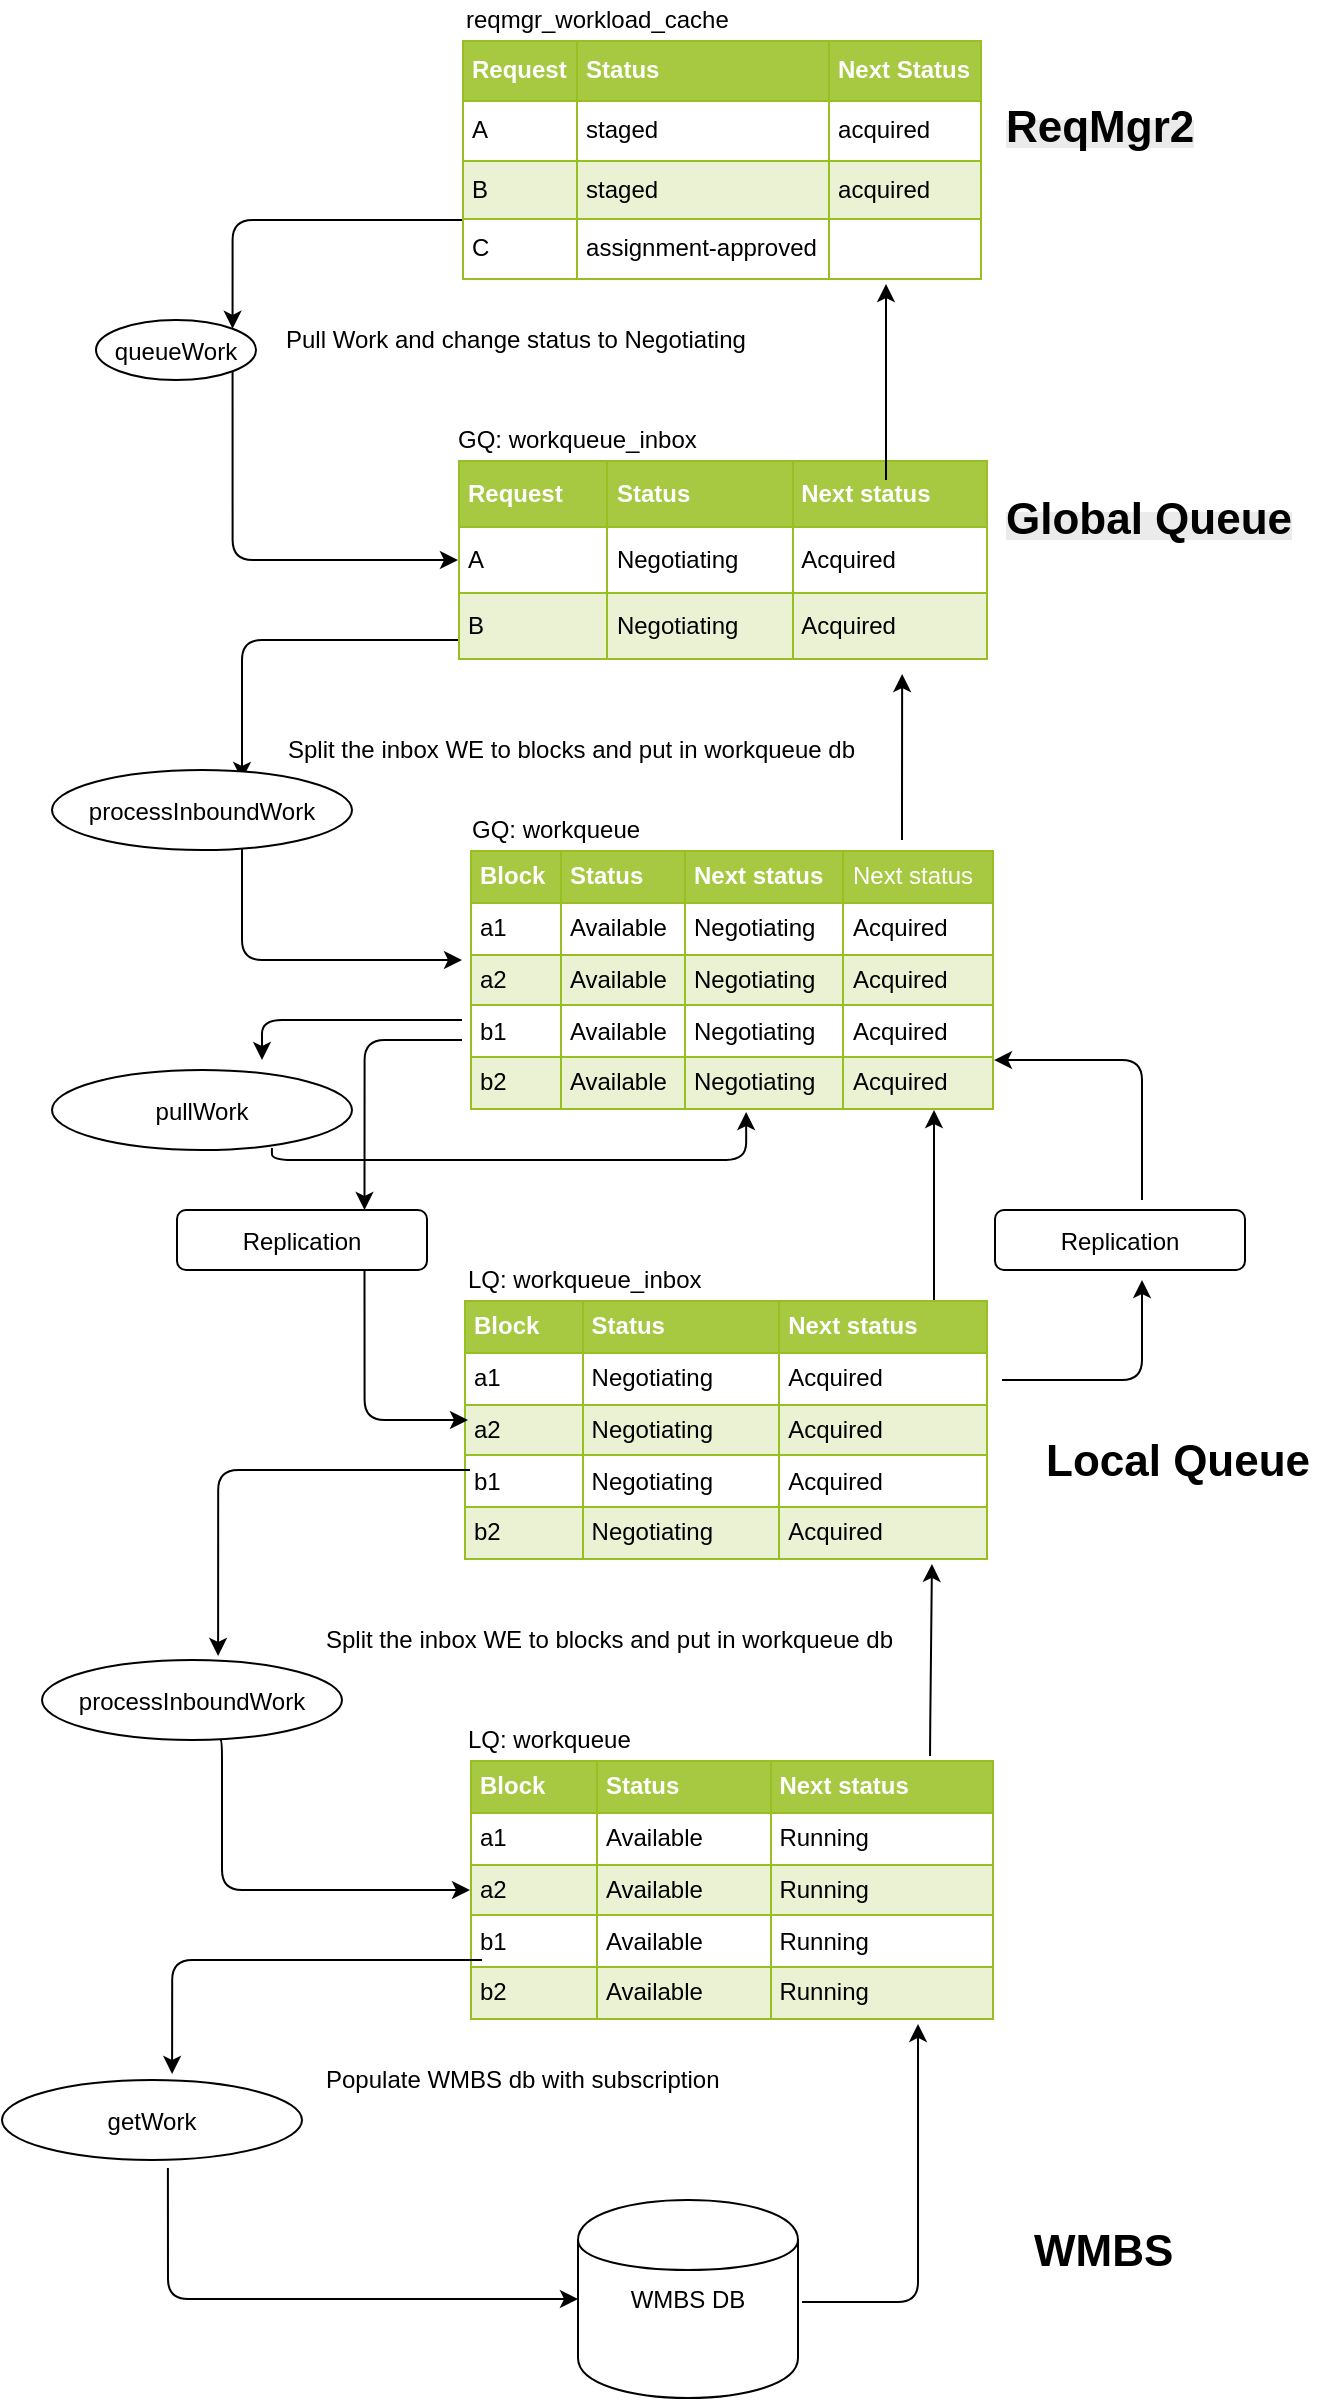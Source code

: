 <mxfile version="24.0.4" type="device">
  <diagram id="N3iNR9u21cmziUtGoRfO" name="Page-1">
    <mxGraphModel dx="1194" dy="601" grid="1" gridSize="10" guides="1" tooltips="1" connect="1" arrows="1" fold="1" page="1" pageScale="1" pageWidth="826" pageHeight="1169" background="#ffffff" math="0" shadow="0">
      <root>
        <mxCell id="0" />
        <mxCell id="1" parent="0" />
        <object label="&lt;table border=&quot;1&quot; width=&quot;100%&quot; cellpadding=&quot;4&quot; style=&quot;width: 100% ; height: 100% ; border-collapse: collapse&quot;&gt;&lt;tbody&gt;&lt;tr style=&quot;background-color: #a7c942 ; color: #ffffff ; border: 1px solid #98bf21&quot;&gt;&lt;th align=&quot;left&quot;&gt;Request&lt;/th&gt;&lt;th align=&quot;left&quot;&gt;Status&lt;/th&gt;&lt;th align=&quot;left&quot;&gt;Next Status&lt;/th&gt;&lt;/tr&gt;&lt;tr style=&quot;border: 1px solid #98bf21&quot;&gt;&lt;td&gt;A&lt;/td&gt;&lt;td&gt;staged&lt;/td&gt;&lt;td&gt;acquired&lt;/td&gt;&lt;/tr&gt;&lt;tr style=&quot;background-color: #eaf2d3 ; border: 1px solid #98bf21&quot;&gt;&lt;td&gt;B&lt;/td&gt;&lt;td&gt;staged&lt;/td&gt;&lt;td&gt;acquired&lt;/td&gt;&lt;/tr&gt;&lt;tr style=&quot;border: 1px solid #98bf21&quot;&gt;&lt;td&gt;C&lt;/td&gt;&lt;td&gt;assignment-approved&lt;/td&gt;&lt;td&gt;&lt;br&gt;&lt;/td&gt;&lt;/tr&gt;&lt;/tbody&gt;&lt;/table&gt;" id="5">
          <mxCell style="text;html=1;fillColor=#ffffff;overflow=fill;rounded=0;direction=west;" parent="1" vertex="1">
            <mxGeometry x="300" y="90" width="260" height="120" as="geometry" />
          </mxCell>
        </object>
        <object label="&lt;table border=&quot;1&quot; width=&quot;100%&quot; cellpadding=&quot;4&quot; style=&quot;width: 100% ; height: 100% ; border-collapse: collapse&quot;&gt;&lt;tbody&gt;&lt;tr style=&quot;background-color: #a7c942 ; color: #ffffff ; border: 1px solid #98bf21&quot;&gt;&lt;th align=&quot;left&quot;&gt;Request&lt;/th&gt;&lt;th align=&quot;left&quot;&gt;Status&lt;/th&gt;&lt;th align=&quot;left&quot;&gt;Next status&lt;/th&gt;&lt;/tr&gt;&lt;tr style=&quot;border: 1px solid #98bf21&quot;&gt;&lt;td&gt;A&lt;/td&gt;&lt;td&gt;Negotiating&lt;/td&gt;&lt;td&gt;Acquired&lt;/td&gt;&lt;/tr&gt;&lt;tr style=&quot;background-color: #eaf2d3 ; border: 1px solid #98bf21&quot;&gt;&lt;td&gt;B&lt;/td&gt;&lt;td&gt;Negotiating&lt;/td&gt;&lt;td&gt;Acquired&lt;/td&gt;&lt;/tr&gt;&lt;/tbody&gt;&lt;/table&gt;" id="6">
          <mxCell style="text;html=1;fillColor=#ffffff;overflow=fill;rounded=0;direction=west;" parent="1" vertex="1">
            <mxGeometry x="298" y="300" width="265" height="100" as="geometry" />
          </mxCell>
        </object>
        <mxCell id="14" value="reqmgr_workload_cache" style="text;html=1;resizable=0;autosize=1;align=left;verticalAlign=top;spacingTop=-4;points=[];" parent="1" vertex="1">
          <mxGeometry x="300" y="70" width="150" height="20" as="geometry" />
        </mxCell>
        <mxCell id="16" value="queueWork" style="ellipse" parent="1" vertex="1">
          <mxGeometry x="117" y="230" width="80" height="30" as="geometry" />
        </mxCell>
        <mxCell id="21" value="replicate" style="rounded=1;" parent="1" vertex="1">
          <mxGeometry x="117" y="610" width="80" height="30" as="geometry" />
        </mxCell>
        <mxCell id="23" value="Replication" style="rounded=1;" parent="1" vertex="1">
          <mxGeometry x="157.5" y="675" width="125" height="30" as="geometry" />
        </mxCell>
        <mxCell id="40" value="" style="edgeStyle=segmentEdgeStyle;endArrow=classic;html=1;exitX=1;exitY=0.25;entryX=1;entryY=0;" parent="1" source="5" target="16" edge="1">
          <mxGeometry width="50" height="50" relative="1" as="geometry">
            <mxPoint x="20" y="60" as="sourcePoint" />
            <mxPoint x="200" y="220" as="targetPoint" />
            <Array as="points">
              <mxPoint x="185" y="180" />
            </Array>
          </mxGeometry>
        </mxCell>
        <mxCell id="42" value="" style="edgeStyle=segmentEdgeStyle;endArrow=classic;html=1;exitX=1;exitY=1;entryX=1;entryY=0.5;" parent="1" source="16" target="6" edge="1">
          <mxGeometry width="50" height="50" relative="1" as="geometry">
            <mxPoint x="20" y="60" as="sourcePoint" />
            <mxPoint x="290" y="340" as="targetPoint" />
            <Array as="points">
              <mxPoint x="185" y="350" />
            </Array>
          </mxGeometry>
        </mxCell>
        <mxCell id="44" value="GQ: workqueue_inbox" style="text;html=1;resizable=0;points=[];autosize=1;align=left;verticalAlign=top;spacingTop=-4;" parent="1" vertex="1">
          <mxGeometry x="296" y="280" width="130" height="20" as="geometry" />
        </mxCell>
        <mxCell id="50" value="Pull Work and change status to Negotiating" style="text;html=1;resizable=0;autosize=1;align=left;verticalAlign=top;spacingTop=-4;points=[];" parent="1" vertex="1">
          <mxGeometry x="210" y="230" width="250" height="20" as="geometry" />
        </mxCell>
        <mxCell id="54" value="&lt;table border=&quot;1&quot; width=&quot;100%&quot; cellpadding=&quot;4&quot; style=&quot;width: 100% ; height: 100% ; border-collapse: collapse&quot;&gt;&lt;tbody&gt;&lt;tr style=&quot;background-color: #a7c942 ; color: #ffffff ; border: 1px solid #98bf21&quot;&gt;&lt;th align=&quot;left&quot;&gt;Block&lt;/th&gt;&lt;th align=&quot;left&quot;&gt;Status&lt;/th&gt;&lt;th align=&quot;left&quot;&gt;Next status&lt;/th&gt;&lt;td&gt;Next status&lt;/td&gt;&lt;/tr&gt;&lt;tr style=&quot;border: 1px solid #98bf21&quot;&gt;&lt;td&gt;a1&lt;/td&gt;&lt;td&gt;Available&lt;/td&gt;&lt;td&gt;&lt;span&gt;Negotiating&lt;/span&gt;&lt;br&gt;&lt;/td&gt;&lt;td&gt;Acquired&lt;/td&gt;&lt;/tr&gt;&lt;tr style=&quot;background-color: #eaf2d3 ; border: 1px solid #98bf21&quot;&gt;&lt;td&gt;a2&lt;/td&gt;&lt;td&gt;Available&lt;/td&gt;&lt;td&gt;&lt;span&gt;Negotiating&lt;/span&gt;&lt;br&gt;&lt;/td&gt;&lt;td&gt;Acquired&lt;/td&gt;&lt;/tr&gt;&lt;tr style=&quot;border: 1px solid #98bf21&quot;&gt;&lt;td&gt;b1&lt;/td&gt;&lt;td&gt;Available&lt;/td&gt;&lt;td&gt;&lt;span&gt;Negotiating&lt;/span&gt;&lt;br&gt;&lt;/td&gt;&lt;td&gt;Acquired&lt;/td&gt;&lt;/tr&gt;&lt;tr style=&quot;background-color: #eaf2d3 ; border: 1px solid #98bf21&quot;&gt;&lt;td&gt;b2&lt;/td&gt;&lt;td&gt;Available&lt;/td&gt;&lt;td&gt;&lt;span&gt;Negotiating&lt;/span&gt;&lt;br&gt;&lt;/td&gt;&lt;td&gt;Acquired&lt;/td&gt;&lt;/tr&gt;&lt;/tbody&gt;&lt;/table&gt;" style="text;html=1;fillColor=#ffffff;overflow=fill;rounded=0;" parent="1" vertex="1">
          <mxGeometry x="304" y="495" width="262" height="130" as="geometry" />
        </mxCell>
        <mxCell id="55" value="" style="edgeStyle=segmentEdgeStyle;endArrow=classic;html=1;entryX=0.75;entryY=0;" parent="1" edge="1">
          <mxGeometry width="50" height="50" relative="1" as="geometry">
            <mxPoint x="298" y="390" as="sourcePoint" />
            <mxPoint x="190" y="460" as="targetPoint" />
            <Array as="points">
              <mxPoint x="190" y="390" />
            </Array>
          </mxGeometry>
        </mxCell>
        <mxCell id="56" value="" style="edgeStyle=segmentEdgeStyle;endArrow=classic;html=1;exitX=0.75;exitY=1;" parent="1" edge="1">
          <mxGeometry x="200" y="400" width="50" height="50" as="geometry">
            <mxPoint x="190" y="490" as="sourcePoint" />
            <mxPoint x="300" y="550" as="targetPoint" />
            <Array as="points">
              <mxPoint x="190" y="550" />
            </Array>
          </mxGeometry>
        </mxCell>
        <mxCell id="57" value="processInboundWork" style="ellipse" parent="1" vertex="1">
          <mxGeometry x="95" y="455" width="150" height="40" as="geometry" />
        </mxCell>
        <mxCell id="67" value="pullWork" style="ellipse" parent="1" vertex="1">
          <mxGeometry x="95" y="605" width="150" height="40" as="geometry" />
        </mxCell>
        <mxCell id="59" value="Split the inbox WE to blocks and put in workqueue db" style="text;html=1;resizable=0;points=[];autosize=1;align=left;verticalAlign=top;spacingTop=-4;" parent="1" vertex="1">
          <mxGeometry x="211" y="435" width="300" height="20" as="geometry" />
        </mxCell>
        <mxCell id="60" value="" style="edgeStyle=elbowEdgeStyle;elbow=vertical;endArrow=classic;html=1;entryX=0.162;entryY=-0.07;entryPerimeter=0;" parent="1" target="6" edge="1">
          <mxGeometry width="50" height="50" relative="1" as="geometry">
            <mxPoint x="520" y="490" as="sourcePoint" />
            <mxPoint x="480" y="428" as="targetPoint" />
            <Array as="points">
              <mxPoint x="470" y="478" />
            </Array>
          </mxGeometry>
        </mxCell>
        <mxCell id="62" value="" style="edgeStyle=elbowEdgeStyle;elbow=vertical;endArrow=classic;html=1;" parent="1" edge="1">
          <mxGeometry width="50" height="50" relative="1" as="geometry">
            <mxPoint x="512" y="310" as="sourcePoint" />
            <mxPoint x="512" y="212" as="targetPoint" />
          </mxGeometry>
        </mxCell>
        <mxCell id="64" value="&lt;table border=&quot;1&quot; width=&quot;100%&quot; cellpadding=&quot;4&quot; style=&quot;width: 100% ; height: 100% ; border-collapse: collapse&quot;&gt;&lt;tbody&gt;&lt;tr style=&quot;background-color: #a7c942 ; color: #ffffff ; border: 1px solid #98bf21&quot;&gt;&lt;th align=&quot;left&quot;&gt;Block&lt;/th&gt;&lt;th align=&quot;left&quot;&gt;Status&lt;/th&gt;&lt;th align=&quot;left&quot;&gt;Next status&lt;/th&gt;&lt;/tr&gt;&lt;tr style=&quot;border: 1px solid #98bf21&quot;&gt;&lt;td&gt;a1&lt;/td&gt;&lt;td&gt;Negotiating&lt;/td&gt;&lt;td&gt;Acquired&lt;/td&gt;&lt;/tr&gt;&lt;tr style=&quot;background-color: #eaf2d3 ; border: 1px solid #98bf21&quot;&gt;&lt;td&gt;a2&lt;/td&gt;&lt;td&gt;&lt;span&gt;Negotiating&lt;/span&gt;&lt;/td&gt;&lt;td&gt;Acquired&lt;/td&gt;&lt;/tr&gt;&lt;tr style=&quot;border: 1px solid #98bf21&quot;&gt;&lt;td&gt;b1&lt;/td&gt;&lt;td&gt;&lt;span&gt;Negotiating&lt;/span&gt;&lt;/td&gt;&lt;td&gt;Acquired&lt;/td&gt;&lt;/tr&gt;&lt;tr style=&quot;background-color: #eaf2d3 ; border: 1px solid #98bf21&quot;&gt;&lt;td&gt;b2&lt;/td&gt;&lt;td&gt;&lt;span&gt;Negotiating&lt;/span&gt;&lt;/td&gt;&lt;td&gt;&lt;span&gt;Acquired&lt;/span&gt;&lt;br&gt;&lt;/td&gt;&lt;/tr&gt;&lt;/tbody&gt;&lt;/table&gt;" style="text;html=1;fillColor=#ffffff;overflow=fill;rounded=0;" parent="1" vertex="1">
          <mxGeometry x="301" y="720" width="262" height="130" as="geometry" />
        </mxCell>
        <mxCell id="65" value="LQ: workqueue_inbox&lt;div&gt;&lt;br&gt;&lt;/div&gt;" style="text;html=1;resizable=0;points=[];autosize=1;align=left;verticalAlign=top;spacingTop=-4;" parent="1" vertex="1">
          <mxGeometry x="301" y="700" width="130" height="30" as="geometry" />
        </mxCell>
        <mxCell id="69" value="" style="edgeStyle=segmentEdgeStyle;endArrow=classic;html=1;" parent="1" edge="1">
          <mxGeometry width="50" height="50" relative="1" as="geometry">
            <mxPoint x="300" y="580" as="sourcePoint" />
            <mxPoint x="200" y="600" as="targetPoint" />
          </mxGeometry>
        </mxCell>
        <mxCell id="70" value="" style="edgeStyle=segmentEdgeStyle;endArrow=classic;html=1;entryX=0.527;entryY=1.008;exitX=0.733;exitY=0.975;exitPerimeter=0;entryPerimeter=0;" parent="1" source="67" target="54" edge="1">
          <mxGeometry width="50" height="50" relative="1" as="geometry">
            <mxPoint x="211" y="675" as="sourcePoint" />
            <mxPoint x="261" y="625" as="targetPoint" />
            <Array as="points">
              <mxPoint x="205" y="650" />
              <mxPoint x="442" y="650" />
            </Array>
          </mxGeometry>
        </mxCell>
        <mxCell id="71" value="" style="edgeStyle=segmentEdgeStyle;endArrow=classic;html=1;entryX=0.75;entryY=0;" parent="1" target="23" edge="1">
          <mxGeometry x="210" y="590" width="50" height="50" as="geometry">
            <mxPoint x="300" y="590" as="sourcePoint" />
            <mxPoint x="210" y="610" as="targetPoint" />
            <Array as="points">
              <mxPoint x="251" y="590" />
            </Array>
          </mxGeometry>
        </mxCell>
        <mxCell id="72" value="" style="edgeStyle=segmentEdgeStyle;endArrow=classic;html=1;exitX=0.75;exitY=1;" parent="1" source="23" edge="1">
          <mxGeometry x="215" y="643" width="50" height="50" as="geometry">
            <mxPoint x="215" y="654" as="sourcePoint" />
            <mxPoint x="303" y="780" as="targetPoint" />
            <Array as="points">
              <mxPoint x="251" y="780" />
            </Array>
          </mxGeometry>
        </mxCell>
        <mxCell id="73" value="processInboundWork" style="ellipse" parent="1" vertex="1">
          <mxGeometry x="90" y="900" width="150" height="40" as="geometry" />
        </mxCell>
        <mxCell id="75" value="&lt;table border=&quot;1&quot; width=&quot;100%&quot; cellpadding=&quot;4&quot; style=&quot;width: 100% ; height: 100% ; border-collapse: collapse&quot;&gt;&lt;tbody&gt;&lt;tr style=&quot;background-color: #a7c942 ; color: #ffffff ; border: 1px solid #98bf21&quot;&gt;&lt;th align=&quot;left&quot;&gt;Block&lt;/th&gt;&lt;th align=&quot;left&quot;&gt;Status&lt;/th&gt;&lt;th align=&quot;left&quot;&gt;Next status&lt;/th&gt;&lt;/tr&gt;&lt;tr style=&quot;border: 1px solid #98bf21&quot;&gt;&lt;td&gt;a1&lt;/td&gt;&lt;td&gt;Available&lt;/td&gt;&lt;td&gt;Running&lt;/td&gt;&lt;/tr&gt;&lt;tr style=&quot;background-color: #eaf2d3 ; border: 1px solid #98bf21&quot;&gt;&lt;td&gt;a2&lt;/td&gt;&lt;td&gt;Available&lt;/td&gt;&lt;td&gt;Running&lt;/td&gt;&lt;/tr&gt;&lt;tr style=&quot;border: 1px solid #98bf21&quot;&gt;&lt;td&gt;b1&lt;/td&gt;&lt;td&gt;Available&lt;/td&gt;&lt;td&gt;Running&lt;/td&gt;&lt;/tr&gt;&lt;tr style=&quot;background-color: #eaf2d3 ; border: 1px solid #98bf21&quot;&gt;&lt;td&gt;b2&lt;/td&gt;&lt;td&gt;Available&lt;/td&gt;&lt;td&gt;&lt;span&gt;Running&lt;/span&gt;&lt;br&gt;&lt;/td&gt;&lt;/tr&gt;&lt;/tbody&gt;&lt;/table&gt;" style="text;html=1;fillColor=#ffffff;overflow=fill;rounded=0;" parent="1" vertex="1">
          <mxGeometry x="304" y="950" width="262" height="130" as="geometry" />
        </mxCell>
        <mxCell id="78" value="Split the inbox WE to blocks and put in workqueue db" style="text;html=1;resizable=0;points=[];autosize=1;align=left;verticalAlign=top;spacingTop=-4;" parent="1" vertex="1">
          <mxGeometry x="230" y="880" width="300" height="20" as="geometry" />
        </mxCell>
        <mxCell id="79" value="" style="edgeStyle=segmentEdgeStyle;endArrow=classic;html=1;entryX=0.587;entryY=-0.05;entryDx=0;entryDy=0;entryPerimeter=0;" parent="1" edge="1" target="73">
          <mxGeometry x="196" y="805" width="50" height="50" as="geometry">
            <mxPoint x="304" y="805" as="sourcePoint" />
            <mxPoint x="143" y="890" as="targetPoint" />
            <Array as="points">
              <mxPoint x="178" y="805" />
            </Array>
          </mxGeometry>
        </mxCell>
        <mxCell id="80" value="" style="edgeStyle=segmentEdgeStyle;endArrow=classic;html=1;exitX=0.593;exitY=1;exitPerimeter=0;entryX=0;entryY=0.5;entryDx=0;entryDy=0;" parent="1" source="73" edge="1" target="75">
          <mxGeometry x="160" y="892" width="50" height="50" as="geometry">
            <mxPoint x="150" y="982" as="sourcePoint" />
            <mxPoint x="300" y="1042" as="targetPoint" />
            <Array as="points">
              <mxPoint x="180" y="940" />
              <mxPoint x="180" y="1015" />
            </Array>
          </mxGeometry>
        </mxCell>
        <mxCell id="81" value="LQ: workqueue" style="text;html=1;resizable=0;points=[];autosize=1;align=left;verticalAlign=top;spacingTop=-4;" parent="1" vertex="1">
          <mxGeometry x="301" y="930" width="100" height="20" as="geometry" />
        </mxCell>
        <mxCell id="83" value="" style="edgeStyle=elbowEdgeStyle;elbow=vertical;endArrow=classic;html=1;exitX=0.878;exitY=-0.015;exitPerimeter=0;entryX=0.893;entryY=1.015;entryDx=0;entryDy=0;entryPerimeter=0;exitDx=0;exitDy=0;" parent="1" edge="1" target="64" source="75">
          <mxGeometry x="405" y="883" width="50" height="50" as="geometry">
            <mxPoint x="416" y="970" as="sourcePoint" />
            <mxPoint x="512" y="870" as="targetPoint" />
            <Array as="points">
              <mxPoint x="486" y="941" />
            </Array>
          </mxGeometry>
        </mxCell>
        <mxCell id="84" value="Replication" style="rounded=1;" parent="1" vertex="1">
          <mxGeometry x="566.5" y="675" width="125" height="30" as="geometry" />
        </mxCell>
        <mxCell id="85" value="" style="edgeStyle=segmentEdgeStyle;endArrow=classic;html=1;" parent="1" edge="1">
          <mxGeometry width="50" height="50" relative="1" as="geometry">
            <mxPoint x="570" y="760" as="sourcePoint" />
            <mxPoint x="640" y="710" as="targetPoint" />
          </mxGeometry>
        </mxCell>
        <mxCell id="86" value="" style="edgeStyle=segmentEdgeStyle;endArrow=classic;html=1;entryX=1;entryY=0.808;entryDx=0;entryDy=0;entryPerimeter=0;" parent="1" edge="1" target="54">
          <mxGeometry x="580" y="720" width="50" height="50" as="geometry">
            <mxPoint x="640" y="670" as="sourcePoint" />
            <mxPoint x="600" y="560" as="targetPoint" />
            <Array as="points">
              <mxPoint x="640" y="600" />
            </Array>
          </mxGeometry>
        </mxCell>
        <mxCell id="87" value="" style="edgeStyle=segmentEdgeStyle;endArrow=classic;html=1;" parent="1" source="64" edge="1">
          <mxGeometry width="50" height="50" relative="1" as="geometry">
            <mxPoint x="486" y="675" as="sourcePoint" />
            <mxPoint x="536" y="625" as="targetPoint" />
            <Array as="points" />
          </mxGeometry>
        </mxCell>
        <mxCell id="88" value="getWork" style="ellipse" parent="1" vertex="1">
          <mxGeometry x="70" y="1110" width="150" height="40" as="geometry" />
        </mxCell>
        <mxCell id="90" value="Populate WMBS db with subscription" style="text;html=1;resizable=0;points=[];autosize=1;align=left;verticalAlign=top;spacingTop=-4;" parent="1" vertex="1">
          <mxGeometry x="230" y="1100" width="210" height="20" as="geometry" />
        </mxCell>
        <mxCell id="91" value="" style="edgeStyle=segmentEdgeStyle;endArrow=classic;html=1;exitX=0.023;exitY=0.769;exitDx=0;exitDy=0;exitPerimeter=0;entryX=0.567;entryY=-0.075;entryDx=0;entryDy=0;entryPerimeter=0;" parent="1" edge="1" target="88" source="75">
          <mxGeometry x="210" y="1079" width="50" height="50" as="geometry">
            <mxPoint x="300" y="1079" as="sourcePoint" />
            <mxPoint x="100" y="1070" as="targetPoint" />
            <Array as="points">
              <mxPoint x="155" y="1050" />
            </Array>
          </mxGeometry>
        </mxCell>
        <mxCell id="94" value="WMBS DB" style="shape=cylinder;whiteSpace=wrap;html=1;" parent="1" vertex="1">
          <mxGeometry x="358" y="1170" width="110" height="99" as="geometry" />
        </mxCell>
        <mxCell id="95" value="" style="edgeStyle=segmentEdgeStyle;endArrow=classic;html=1;exitX=0.553;exitY=1.1;exitPerimeter=0;exitDx=0;exitDy=0;entryX=0;entryY=0.5;entryDx=0;entryDy=0;" parent="1" edge="1" target="94" source="88">
          <mxGeometry x="180" y="1162" width="50" height="50" as="geometry">
            <mxPoint x="170" y="1200" as="sourcePoint" />
            <mxPoint x="320" y="1312" as="targetPoint" />
            <Array as="points">
              <mxPoint x="153" y="1220" />
            </Array>
          </mxGeometry>
        </mxCell>
        <mxCell id="96" value="" style="edgeStyle=elbowEdgeStyle;elbow=vertical;endArrow=classic;html=1;entryX=0.855;entryY=1.015;entryPerimeter=0;entryDx=0;entryDy=0;" parent="1" target="75" edge="1">
          <mxGeometry x="449" y="1163" width="50" height="50" as="geometry">
            <mxPoint x="470" y="1221" as="sourcePoint" />
            <mxPoint x="556" y="1150" as="targetPoint" />
            <Array as="points">
              <mxPoint x="530" y="1221" />
            </Array>
          </mxGeometry>
        </mxCell>
        <mxCell id="97" value="&lt;b&gt;&lt;font style=&quot;font-size: 22px&quot;&gt;Local Queue&lt;/font&gt;&lt;/b&gt;" style="text;html=1;resizable=0;points=[];autosize=1;align=left;verticalAlign=top;spacingTop=-4;fontStyle=1" parent="1" vertex="1">
          <mxGeometry x="590" y="785" width="150" height="20" as="geometry" />
        </mxCell>
        <mxCell id="98" value="&lt;meta http-equiv=&quot;Content-Type&quot; content=&quot;text/html;charset=UTF-8&quot;&gt;&lt;b style=&quot;color: rgb(0, 0, 0); font-family: Helvetica; font-size: 12px; font-style: normal; font-variant: normal; letter-spacing: normal; line-height: 14.4px; orphans: auto; text-align: left; text-indent: 0px; text-transform: none; white-space: nowrap; widows: 1; word-spacing: 0px; -webkit-text-stroke-width: 0px; background-color: rgb(235, 235, 235);&quot;&gt;&lt;font style=&quot;font-size: 22px;&quot;&gt;Global Queue&lt;/font&gt;&lt;/b&gt;" style="text;html=1;" parent="1" vertex="1">
          <mxGeometry x="570" y="316" width="170" height="30" as="geometry" />
        </mxCell>
        <mxCell id="100" value="&lt;b&gt;&lt;font style=&quot;font-size: 22px&quot;&gt;WMBS&lt;/font&gt;&lt;/b&gt;" style="text;html=1;resizable=0;points=[];autosize=1;align=left;verticalAlign=top;spacingTop=-4;" parent="1" vertex="1">
          <mxGeometry x="584" y="1180" width="90" height="20" as="geometry" />
        </mxCell>
        <mxCell id="103" value="&lt;b style=&quot;color: rgb(0 , 0 , 0) ; font-family: &amp;quot;helvetica&amp;quot; ; font-size: 12px ; font-style: normal ; font-variant: normal ; letter-spacing: normal ; line-height: 14.4px ; text-align: left ; text-indent: 0px ; text-transform: none ; white-space: nowrap ; word-spacing: 0px ; background-color: rgb(235 , 235 , 235)&quot;&gt;&lt;font style=&quot;font-size: 22px&quot;&gt;ReqMgr2&lt;/font&gt;&lt;/b&gt;" style="text;html=1;" parent="1" vertex="1">
          <mxGeometry x="570" y="120" width="170" height="30" as="geometry" />
        </mxCell>
        <mxCell id="x2BYrLr6mBePkXB-8l8d-103" value="GQ: workqueue" style="text;html=1;resizable=0;points=[];autosize=1;align=left;verticalAlign=top;spacingTop=-4;" vertex="1" parent="1">
          <mxGeometry x="303" y="475" width="110" height="20" as="geometry" />
        </mxCell>
      </root>
    </mxGraphModel>
  </diagram>
</mxfile>
